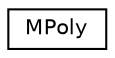 digraph G
{
  edge [fontname="Helvetica",fontsize="10",labelfontname="Helvetica",labelfontsize="10"];
  node [fontname="Helvetica",fontsize="10",shape=record];
  rankdir=LR;
  Node1 [label="MPoly",height=0.2,width=0.4,color="black", fillcolor="white", style="filled",URL="$d2/dca/structMPoly.html"];
}
